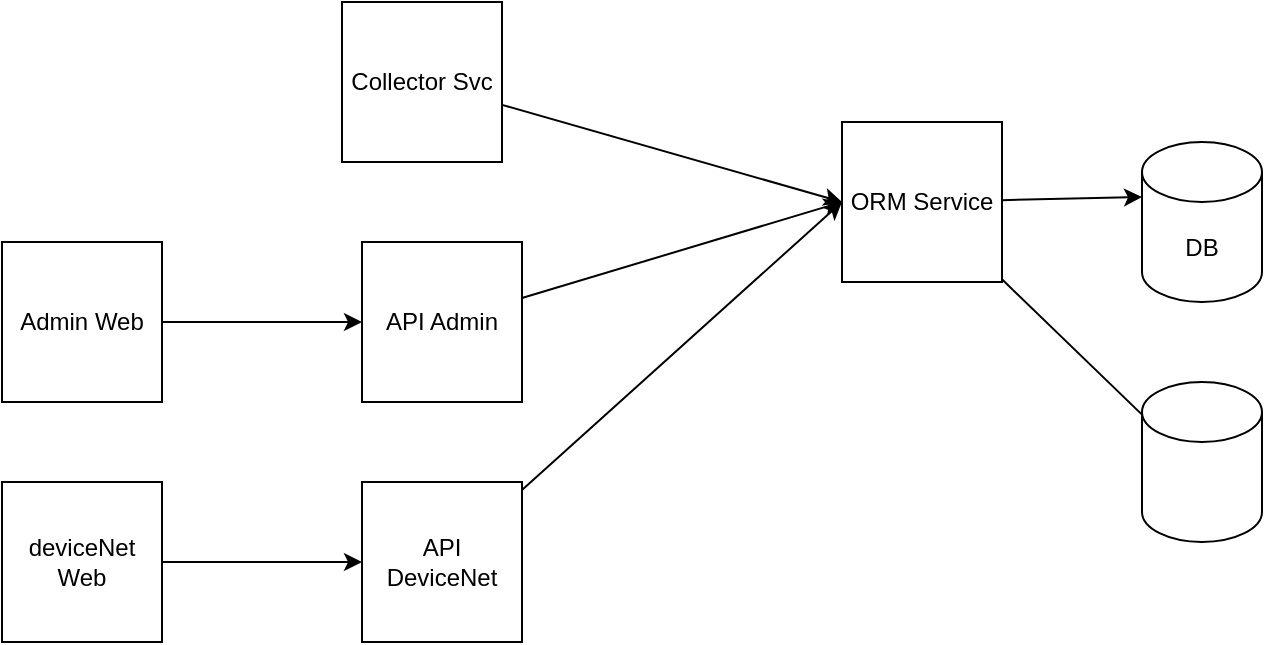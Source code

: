 <mxfile>
    <diagram id="mhajsuO8IG06E0MB1P9h" name="Page-1">
        <mxGraphModel dx="1054" dy="636" grid="1" gridSize="10" guides="1" tooltips="1" connect="1" arrows="1" fold="1" page="1" pageScale="1" pageWidth="827" pageHeight="583" math="0" shadow="0">
            <root>
                <mxCell id="0"/>
                <mxCell id="1" parent="0"/>
                <mxCell id="8" style="edgeStyle=none;html=1;entryX=0;entryY=0;entryDx=0;entryDy=27.5;entryPerimeter=0;" edge="1" parent="1" source="2" target="3">
                    <mxGeometry relative="1" as="geometry"/>
                </mxCell>
                <mxCell id="15" style="edgeStyle=none;html=1;entryX=0.167;entryY=0.325;entryDx=0;entryDy=0;entryPerimeter=0;" edge="1" parent="1" source="2" target="14">
                    <mxGeometry relative="1" as="geometry"/>
                </mxCell>
                <mxCell id="2" value="ORM Service" style="whiteSpace=wrap;html=1;aspect=fixed;" vertex="1" parent="1">
                    <mxGeometry x="560" y="140" width="80" height="80" as="geometry"/>
                </mxCell>
                <mxCell id="3" value="DB" style="shape=cylinder3;whiteSpace=wrap;html=1;boundedLbl=1;backgroundOutline=1;size=15;" vertex="1" parent="1">
                    <mxGeometry x="710" y="150" width="60" height="80" as="geometry"/>
                </mxCell>
                <mxCell id="6" style="edgeStyle=none;html=1;entryX=0;entryY=0.5;entryDx=0;entryDy=0;" edge="1" parent="1" source="4" target="2">
                    <mxGeometry relative="1" as="geometry"/>
                </mxCell>
                <mxCell id="4" value="Collector Svc" style="whiteSpace=wrap;html=1;aspect=fixed;" vertex="1" parent="1">
                    <mxGeometry x="310" y="80" width="80" height="80" as="geometry"/>
                </mxCell>
                <mxCell id="17" style="edgeStyle=none;html=1;entryX=0;entryY=0.5;entryDx=0;entryDy=0;" edge="1" parent="1" source="5" target="12">
                    <mxGeometry relative="1" as="geometry"/>
                </mxCell>
                <mxCell id="5" value="deviceNet Web" style="whiteSpace=wrap;html=1;aspect=fixed;" vertex="1" parent="1">
                    <mxGeometry x="140" y="320" width="80" height="80" as="geometry"/>
                </mxCell>
                <mxCell id="11" style="edgeStyle=none;html=1;entryX=0;entryY=0.5;entryDx=0;entryDy=0;" edge="1" parent="1" source="9" target="2">
                    <mxGeometry relative="1" as="geometry"/>
                </mxCell>
                <mxCell id="9" value="API Admin" style="whiteSpace=wrap;html=1;aspect=fixed;" vertex="1" parent="1">
                    <mxGeometry x="320" y="200" width="80" height="80" as="geometry"/>
                </mxCell>
                <mxCell id="13" style="edgeStyle=none;html=1;entryX=0;entryY=0.5;entryDx=0;entryDy=0;" edge="1" parent="1" source="12" target="2">
                    <mxGeometry relative="1" as="geometry"/>
                </mxCell>
                <mxCell id="12" value="API DeviceNet" style="whiteSpace=wrap;html=1;aspect=fixed;" vertex="1" parent="1">
                    <mxGeometry x="320" y="320" width="80" height="80" as="geometry"/>
                </mxCell>
                <mxCell id="14" value="" style="shape=cylinder3;whiteSpace=wrap;html=1;boundedLbl=1;backgroundOutline=1;size=15;" vertex="1" parent="1">
                    <mxGeometry x="710" y="270" width="60" height="80" as="geometry"/>
                </mxCell>
                <mxCell id="19" style="edgeStyle=none;html=1;entryX=0;entryY=0.5;entryDx=0;entryDy=0;" edge="1" parent="1" source="18" target="9">
                    <mxGeometry relative="1" as="geometry"/>
                </mxCell>
                <mxCell id="18" value="Admin Web" style="whiteSpace=wrap;html=1;aspect=fixed;" vertex="1" parent="1">
                    <mxGeometry x="140" y="200" width="80" height="80" as="geometry"/>
                </mxCell>
            </root>
        </mxGraphModel>
    </diagram>
</mxfile>